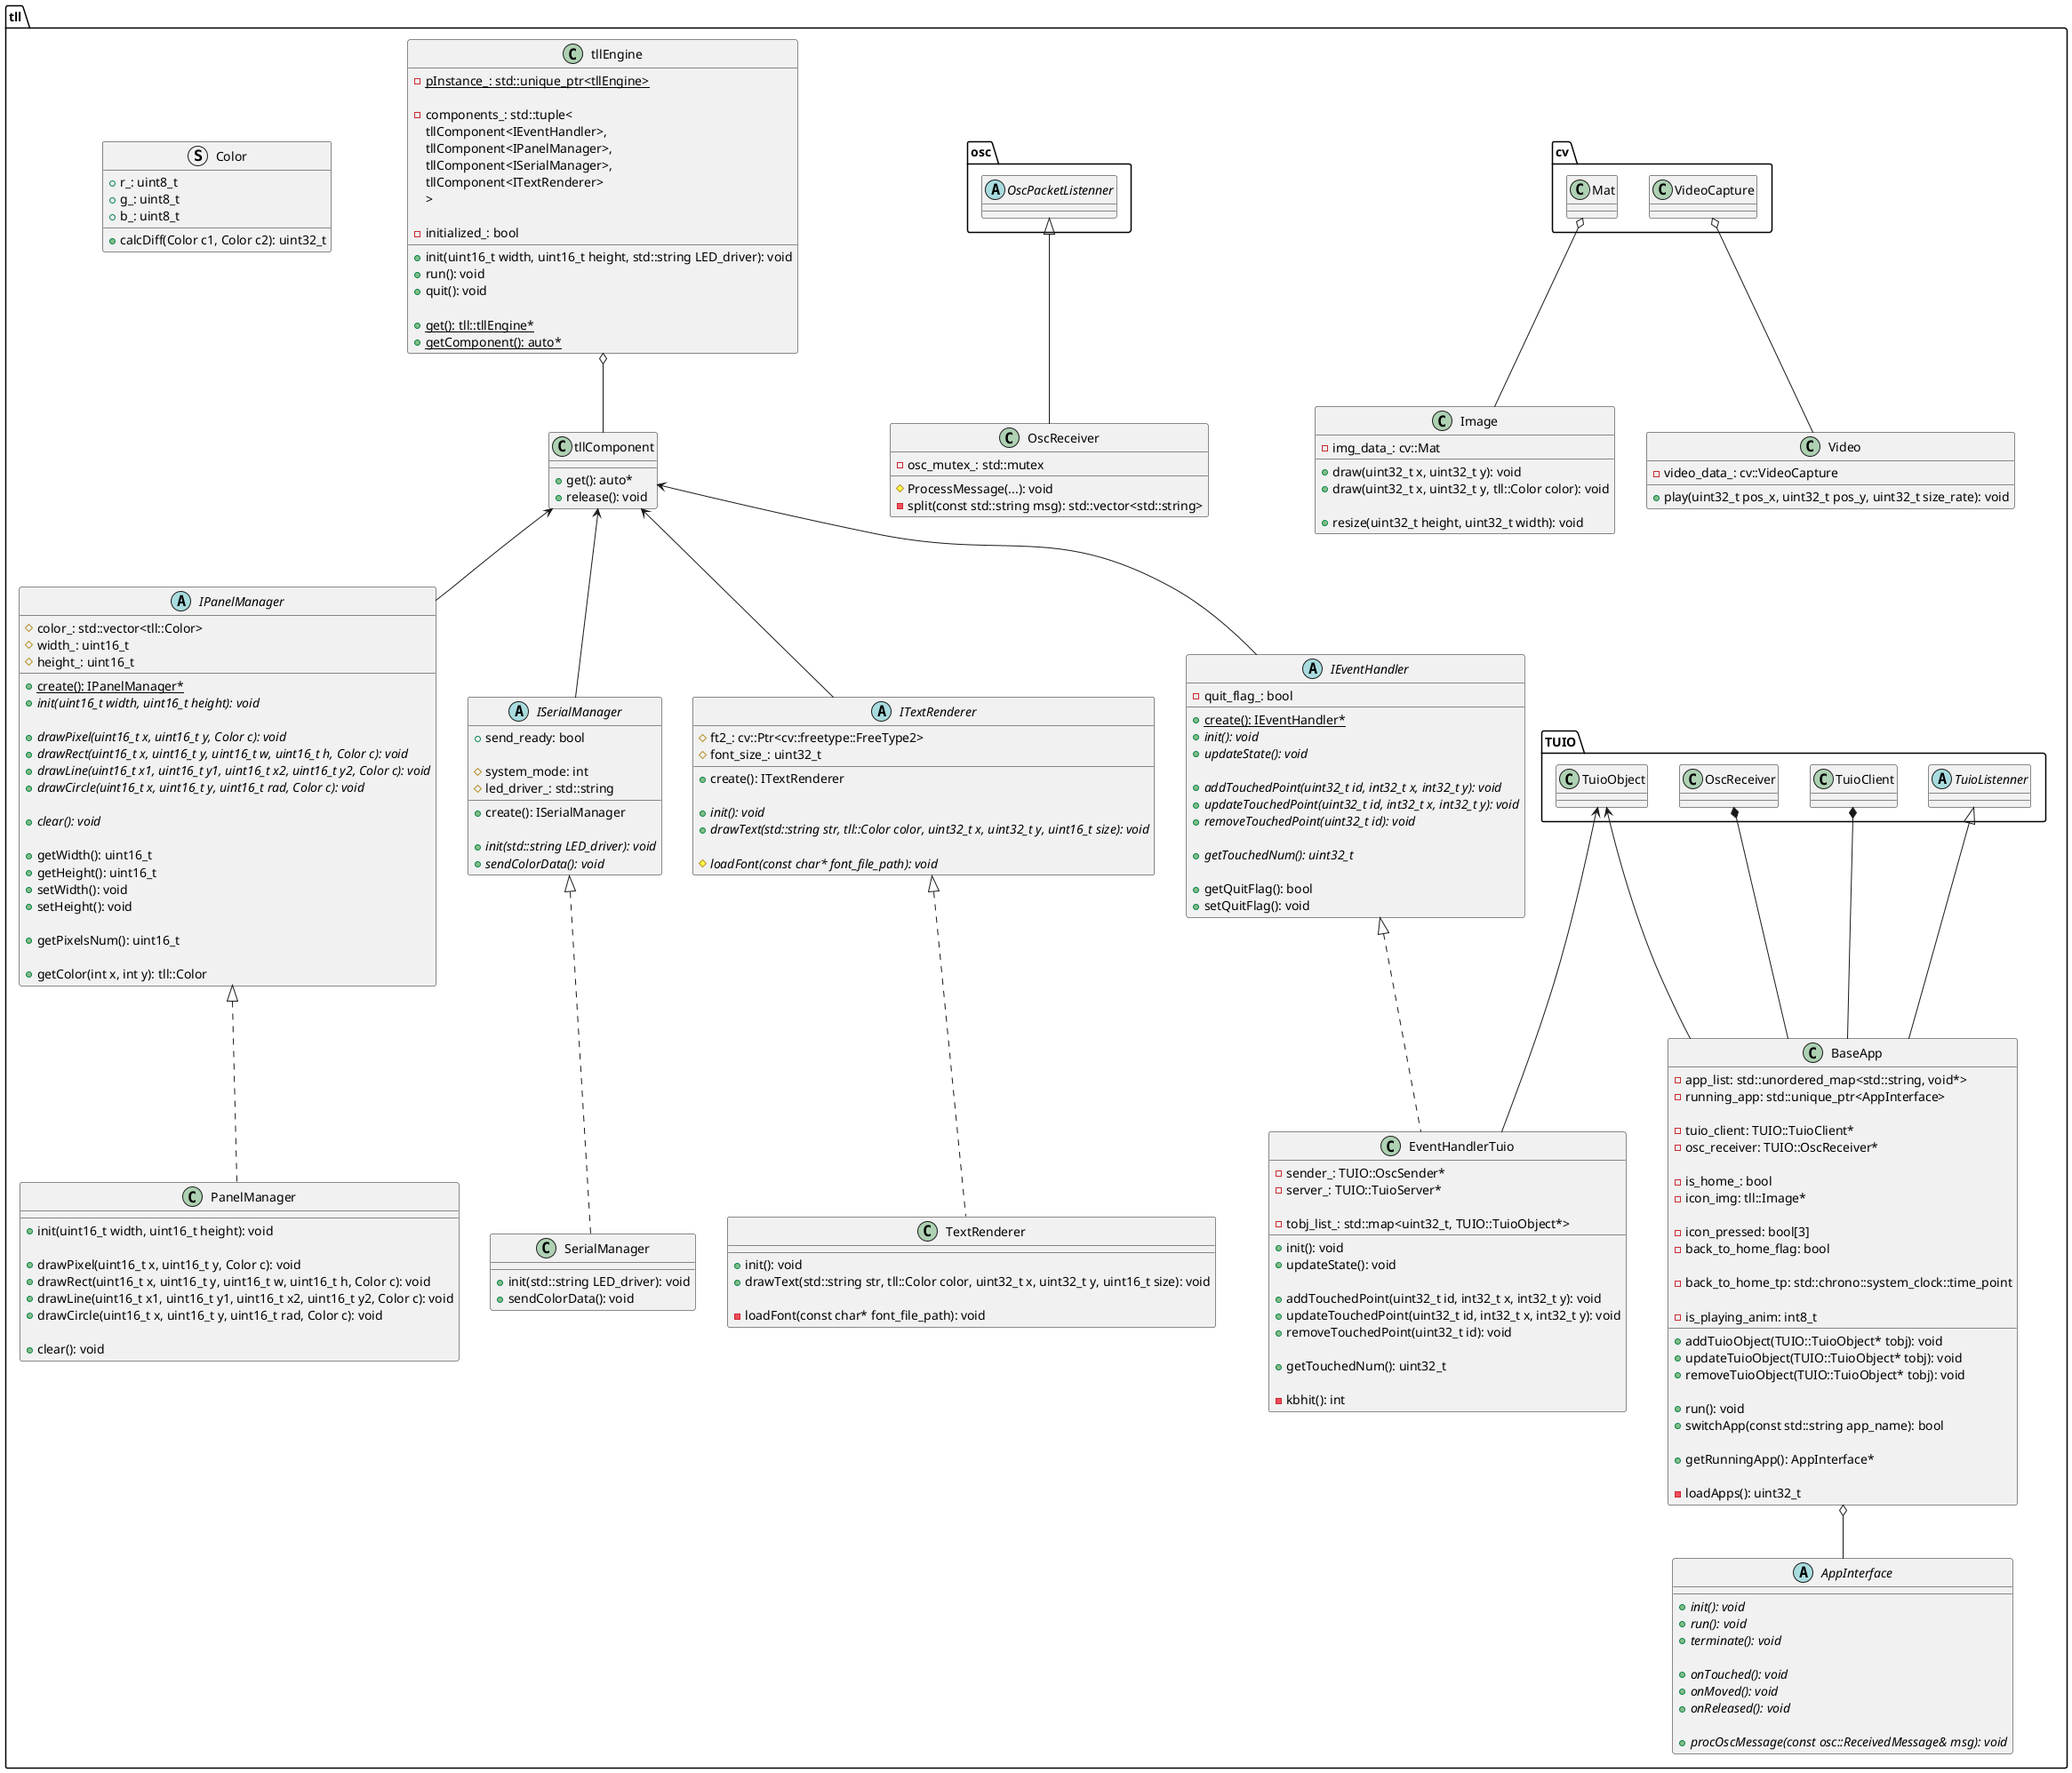 @startuml TouchLED-Middleware

namespace tll {

    class BaseApp {
        +addTuioObject(TUIO::TuioObject* tobj): void
        +updateTuioObject(TUIO::TuioObject* tobj): void
        +removeTuioObject(TUIO::TuioObject* tobj): void

        +run(): void
        +switchApp(const std::string app_name): bool

        +getRunningApp(): AppInterface*

        -loadApps(): uint32_t

        -app_list: std::unordered_map<std::string, void*>
        -running_app: std::unique_ptr<AppInterface>

        -tuio_client: TUIO::TuioClient*
        -osc_receiver: TUIO::OscReceiver*

        -is_home_: bool
        -icon_img: tll::Image*

        -icon_pressed: bool[3]
        -back_to_home_flag: bool

        -back_to_home_tp: std::chrono::system_clock::time_point

        -is_playing_anim: int8_t
    }

    abstract class AppInterface {
        {abstract} +init(): void
        {abstract} +run(): void
        {abstract} +terminate(): void

        {abstract} +onTouched(): void
        {abstract} +onMoved(): void
        {abstract} +onReleased(): void

        {abstract} +procOscMessage(const osc::ReceivedMessage& msg): void
    }

    class tllEngine {
        +init(uint16_t width, uint16_t height, std::string LED_driver): void
        +run(): void
        +quit(): void

        {static} +get(): tll::tllEngine*
        {static} +getComponent(): auto*

        {static} -pInstance_: std::unique_ptr<tllEngine>

        -components_: std::tuple<
            tllComponent<IEventHandler>,
            tllComponent<IPanelManager>,
            tllComponent<ISerialManager>,
            tllComponent<ITextRenderer>
        >

        -initialized_: bool
    }

    class tllComponent {
        +get(): auto*
        +release(): void
    }

    abstract class IEventHandler {
        {static} +create(): IEventHandler*
        {abstract} +init(): void
        {abstract} +updateState(): void
        
        {abstract} +addTouchedPoint(uint32_t id, int32_t x, int32_t y): void
        {abstract} +updateTouchedPoint(uint32_t id, int32_t x, int32_t y): void
        {abstract} +removeTouchedPoint(uint32_t id): void

        {abstract} +getTouchedNum(): uint32_t

        +getQuitFlag(): bool
        +setQuitFlag(): void

        -quit_flag_: bool
    }

    class EventHandlerTuio {
        +init(): void
        +updateState(): void

        +addTouchedPoint(uint32_t id, int32_t x, int32_t y): void
        +updateTouchedPoint(uint32_t id, int32_t x, int32_t y): void
        +removeTouchedPoint(uint32_t id): void

        +getTouchedNum(): uint32_t

        -kbhit(): int

        -sender_: TUIO::OscSender*
        -server_: TUIO::TuioServer*

        -tobj_list_: std::map<uint32_t, TUIO::TuioObject*>
    }

    abstract class IPanelManager {
        {static} +create(): IPanelManager*
        {abstract} +init(uint16_t width, uint16_t height): void

        {abstract} +drawPixel(uint16_t x, uint16_t y, Color c): void
        {abstract} +drawRect(uint16_t x, uint16_t y, uint16_t w, uint16_t h, Color c): void
        {abstract} +drawLine(uint16_t x1, uint16_t y1, uint16_t x2, uint16_t y2, Color c): void
        {abstract} +drawCircle(uint16_t x, uint16_t y, uint16_t rad, Color c): void

        {abstract} +clear(): void

        +getWidth(): uint16_t
        +getHeight(): uint16_t
        +setWidth(): void
        +setHeight(): void
        
        +getPixelsNum(): uint16_t

        +getColor(int x, int y): tll::Color

        #color_: std::vector<tll::Color>
        #width_: uint16_t
        #height_: uint16_t
    }

    class PanelManager {
        +init(uint16_t width, uint16_t height): void

        +drawPixel(uint16_t x, uint16_t y, Color c): void
        +drawRect(uint16_t x, uint16_t y, uint16_t w, uint16_t h, Color c): void
        +drawLine(uint16_t x1, uint16_t y1, uint16_t x2, uint16_t y2, Color c): void
        +drawCircle(uint16_t x, uint16_t y, uint16_t rad, Color c): void

        +clear(): void
    }

    abstract class ISerialManager {
        +create(): ISerialManager

        {abstract} +init(std::string LED_driver): void
        {abstract} +sendColorData(): void

        +send_ready: bool

        #system_mode: int
        #led_driver_: std::string
    }

    class SerialManager {
        +init(std::string LED_driver): void
        +sendColorData(): void
    }

    abstract class ITextRenderer {
        +create(): ITextRenderer

        {abstract} +init(): void
        {abstract} +drawText(std::string str, tll::Color color, uint32_t x, uint32_t y, uint16_t size): void

        {abstract} #loadFont(const char* font_file_path): void

        #ft2_: cv::Ptr<cv::freetype::FreeType2>
        #font_size_: uint32_t
    }

    class TextRenderer {
        +init(): void
        +drawText(std::string str, tll::Color color, uint32_t x, uint32_t y, uint16_t size): void

        -loadFont(const char* font_file_path): void
    }

    struct Color {
        +calcDiff(Color c1, Color c2): uint32_t

        +r_: uint8_t
        +g_: uint8_t
        +b_: uint8_t
    }

    class OscReceiver {
        #ProcessMessage(...): void
        -split(const std::string msg): std::vector<std::string>

        -osc_mutex_: std::mutex
    }

    class Image {
        +draw(uint32_t x, uint32_t y): void
        +draw(uint32_t x, uint32_t y, tll::Color color): void
        
        +resize(uint32_t height, uint32_t width): void

        -img_data_: cv::Mat
    }

    class Video {
        +play(uint32_t pos_x, uint32_t pos_y, uint32_t size_rate): void

        -video_data_: cv::VideoCapture
    }

    tllEngine o-- tllComponent
    tllComponent <-- IEventHandler
    tllComponent <-- IPanelManager
    tllComponent <-- ISerialManager
    tllComponent <-- ITextRenderer

    BaseApp o-- AppInterface
    IEventHandler <|.. EventHandlerTuio
    IPanelManager <|.. PanelManager
    ISerialManager <|.. SerialManager
    ITextRenderer <|.. TextRenderer

    cv.Mat o-- Image
    cv.VideoCapture o-- Video

    abstract class osc.OscPacketListenner
    osc.OscPacketListenner <|-- OscReceiver

    abstract class TUIO.TuioListenner
    TUIO.TuioListenner <|-- BaseApp
    TUIO.TuioClient *-- BaseApp
    TUIO.OscReceiver *-- BaseApp
    TUIO.TuioObject <-- BaseApp
    TUIO.TuioObject <-- EventHandlerTuio

}

@enduml
